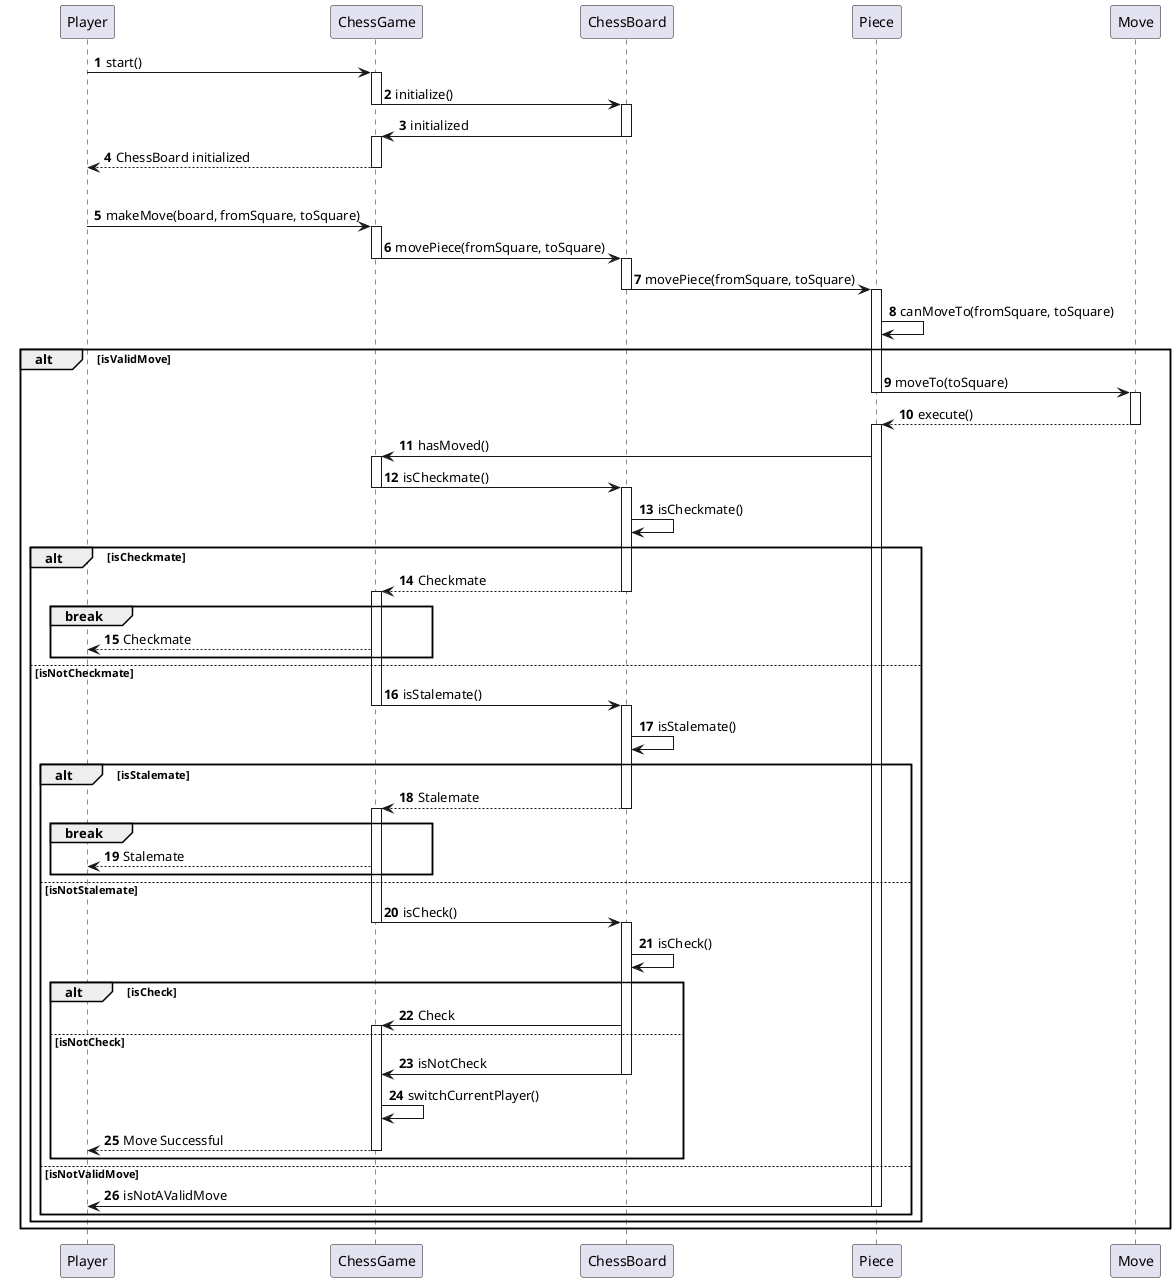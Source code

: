 @startuml seq

participant Player
participant ChessGame
participant ChessBoard
participant Piece
participant Move

autonumber

Player -> ChessGame: start()
activate ChessGame
ChessGame -> ChessBoard: initialize()
deactivate ChessGame
activate ChessBoard
ChessBoard -> ChessGame: initialized
deactivate ChessBoard
activate ChessGame
ChessGame --> Player: ChessBoard initialized
deactivate ChessGame

loop Gaming
    Player -> ChessGame: makeMove(board, fromSquare, toSquare)
    activate ChessGame
    ChessGame -> ChessBoard: movePiece(fromSquare, toSquare)
    deactivate ChessGame
    activate ChessBoard
    ChessBoard -> Piece: movePiece(fromSquare, toSquare)
    deactivate ChessBoard
    activate Piece
    Piece -> Piece: canMoveTo(fromSquare, toSquare)
    alt isValidMove
        Piece -> Move: moveTo(toSquare)
        deactivate Piece
        activate Move
        Move --> Piece: execute()
        deactivate Move
        activate Piece
        Piece -> ChessGame: hasMoved()
        activate ChessGame
        ChessGame -> ChessBoard: isCheckmate()
        deactivate ChessGame
        activate ChessBoard
        ChessBoard -> ChessBoard: isCheckmate()
        alt isCheckmate
            ChessBoard --> ChessGame: Checkmate
            deactivate ChessBoard
            activate ChessGame
            break
                ChessGame --> Player: Checkmate
            end
        else isNotCheckmate
            ChessGame -> ChessBoard: isStalemate()
            deactivate ChessGame
            activate ChessBoard
            ChessBoard -> ChessBoard: isStalemate()
            alt isStalemate
                ChessBoard --> ChessGame: Stalemate
                deactivate ChessBoard
                activate ChessGame
                break
                    ChessGame --> Player: Stalemate
                end
            else isNotStalemate
                ChessGame -> ChessBoard: isCheck()
                deactivate ChessGame
                activate ChessBoard
                ChessBoard -> ChessBoard: isCheck()
                alt isCheck
                    ChessBoard -> ChessGame: Check
                else isNotCheck
                    activate ChessGame
                    ChessBoard -> ChessGame: isNotCheck
                    deactivate ChessBoard
                    ChessGame -> ChessGame: switchCurrentPlayer()
                    ChessGame --> Player: Move Successful
                    deactivate ChessGame
                end
            else isNotValidMove
                Piece -> Player: isNotAValidMove
                deactivate Piece
            end
            deactivate ChessGame
        end
    end
    @enduml
